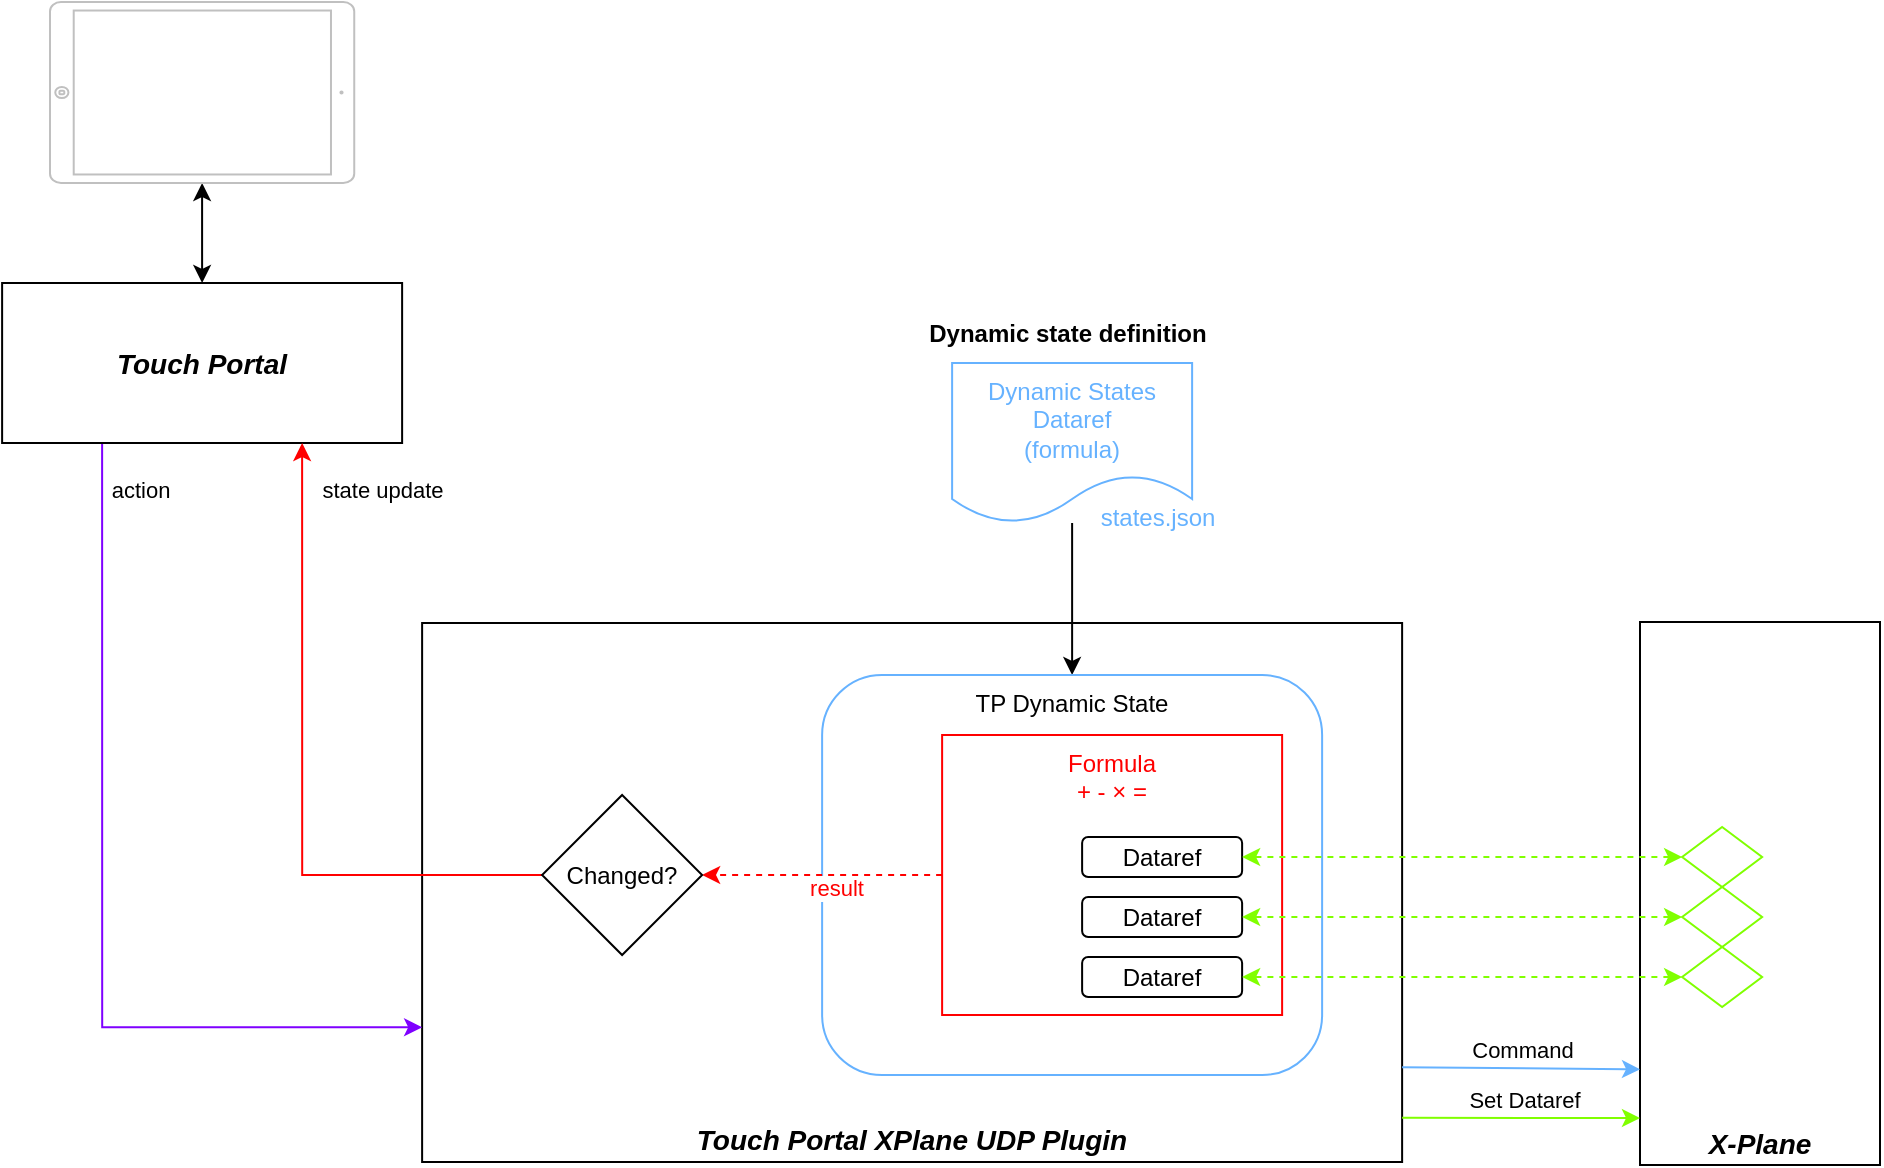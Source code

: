 <mxfile version="23.0.2" type="device">
  <diagram name="Page-1" id="JbYBeMXnZNr-NZvsiNnk">
    <mxGraphModel dx="1456" dy="1007" grid="1" gridSize="10" guides="1" tooltips="1" connect="1" arrows="1" fold="1" page="1" pageScale="1" pageWidth="1169" pageHeight="827" math="0" shadow="0">
      <root>
        <mxCell id="0" />
        <mxCell id="1" parent="0" />
        <mxCell id="tVtxljHQbi2ERgvhfjST-10" value="X-Plane" style="rounded=0;whiteSpace=wrap;html=1;verticalAlign=bottom;fontSize=14;fontStyle=3" vertex="1" parent="1">
          <mxGeometry x="960" y="400" width="120" height="271.5" as="geometry" />
        </mxCell>
        <mxCell id="tVtxljHQbi2ERgvhfjST-1" value="Touch Portal XPlane UDP Plugin" style="rounded=0;whiteSpace=wrap;html=1;verticalAlign=bottom;fontSize=14;fontStyle=3" vertex="1" parent="1">
          <mxGeometry x="351.06" y="400.5" width="490" height="269.5" as="geometry" />
        </mxCell>
        <mxCell id="2txAQ-d7ZKN94Nc2W-2K-17" style="edgeStyle=orthogonalEdgeStyle;rounded=0;orthogonalLoop=1;jettySize=auto;html=1;exitX=0.25;exitY=1;exitDx=0;exitDy=0;entryX=0;entryY=0.75;entryDx=0;entryDy=0;strokeColor=#7F00FF;" parent="1" source="2txAQ-d7ZKN94Nc2W-2K-1" target="tVtxljHQbi2ERgvhfjST-1" edge="1">
          <mxGeometry relative="1" as="geometry" />
        </mxCell>
        <mxCell id="2txAQ-d7ZKN94Nc2W-2K-18" value="action" style="edgeLabel;html=1;align=center;verticalAlign=middle;resizable=0;points=[];" parent="2txAQ-d7ZKN94Nc2W-2K-17" vertex="1" connectable="0">
          <mxGeometry x="0.294" y="4" relative="1" as="geometry">
            <mxPoint x="15" y="-316" as="offset" />
          </mxGeometry>
        </mxCell>
        <mxCell id="tVtxljHQbi2ERgvhfjST-17" value="action" style="edgeLabel;html=1;align=center;verticalAlign=middle;resizable=0;points=[];" vertex="1" connectable="0" parent="2txAQ-d7ZKN94Nc2W-2K-17">
          <mxGeometry x="-0.302" y="2" relative="1" as="geometry">
            <mxPoint x="17" y="-135" as="offset" />
          </mxGeometry>
        </mxCell>
        <mxCell id="2txAQ-d7ZKN94Nc2W-2K-1" value="Touch Portal" style="rounded=0;whiteSpace=wrap;html=1;fontStyle=3;fontSize=14;" parent="1" vertex="1">
          <mxGeometry x="141.06" y="230.5" width="200" height="80" as="geometry" />
        </mxCell>
        <mxCell id="2txAQ-d7ZKN94Nc2W-2K-16" value="state update" style="edgeStyle=orthogonalEdgeStyle;rounded=0;orthogonalLoop=1;jettySize=auto;html=1;entryX=0.75;entryY=1;entryDx=0;entryDy=0;strokeColor=#FF0000;exitX=0;exitY=0.5;exitDx=0;exitDy=0;" parent="1" source="6eIMkZFGobRApuYYH3C5-13" edge="1" target="2txAQ-d7ZKN94Nc2W-2K-1">
          <mxGeometry x="0.857" y="-40" relative="1" as="geometry">
            <mxPoint as="offset" />
            <mxPoint x="410.06" y="532.5" as="sourcePoint" />
            <mxPoint x="290.06" y="316.5" as="targetPoint" />
          </mxGeometry>
        </mxCell>
        <mxCell id="2txAQ-d7ZKN94Nc2W-2K-4" style="edgeStyle=orthogonalEdgeStyle;rounded=0;orthogonalLoop=1;jettySize=auto;html=1;entryX=0.5;entryY=0;entryDx=0;entryDy=0;" parent="1" source="2txAQ-d7ZKN94Nc2W-2K-3" target="6eIMkZFGobRApuYYH3C5-1" edge="1">
          <mxGeometry relative="1" as="geometry">
            <mxPoint x="681.06" y="200.5" as="targetPoint" />
          </mxGeometry>
        </mxCell>
        <mxCell id="2txAQ-d7ZKN94Nc2W-2K-3" value="Dynamic States&lt;br&gt;Dataref&lt;br&gt;(formula)" style="shape=document;whiteSpace=wrap;html=1;boundedLbl=1;fontColor=#66B2FF;strokeColor=#66B2FF;" parent="1" vertex="1">
          <mxGeometry x="616.06" y="270.5" width="120" height="80" as="geometry" />
        </mxCell>
        <mxCell id="2txAQ-d7ZKN94Nc2W-2K-34" value="Dynamic state definition" style="text;html=1;strokeColor=none;fillColor=none;align=center;verticalAlign=middle;whiteSpace=wrap;rounded=0;fontStyle=1" parent="1" vertex="1">
          <mxGeometry x="599.06" y="240.5" width="150" height="30" as="geometry" />
        </mxCell>
        <mxCell id="2txAQ-d7ZKN94Nc2W-2K-35" value="states.json" style="text;html=1;strokeColor=none;fillColor=none;align=center;verticalAlign=middle;whiteSpace=wrap;rounded=0;fontColor=#66B2FF;" parent="1" vertex="1">
          <mxGeometry x="689.06" y="332.5" width="60" height="30" as="geometry" />
        </mxCell>
        <mxCell id="6eIMkZFGobRApuYYH3C5-1" value="TP Dynamic State" style="rounded=1;whiteSpace=wrap;html=1;verticalAlign=top;strokeColor=#66B2FF;" parent="1" vertex="1">
          <mxGeometry x="551.06" y="426.5" width="250" height="200" as="geometry" />
        </mxCell>
        <mxCell id="6eIMkZFGobRApuYYH3C5-2" value="Formula&lt;br&gt;+ - × =" style="rounded=0;whiteSpace=wrap;html=1;verticalAlign=top;strokeColor=#FF0000;fontColor=#FF0000;" parent="1" vertex="1">
          <mxGeometry x="611.06" y="456.5" width="170" height="140" as="geometry" />
        </mxCell>
        <mxCell id="6eIMkZFGobRApuYYH3C5-3" value="Dataref" style="rounded=1;whiteSpace=wrap;html=1;" parent="1" vertex="1">
          <mxGeometry x="681.06" y="537.5" width="80" height="20" as="geometry" />
        </mxCell>
        <mxCell id="6eIMkZFGobRApuYYH3C5-4" value="Dataref" style="rounded=1;whiteSpace=wrap;html=1;" parent="1" vertex="1">
          <mxGeometry x="681.06" y="567.5" width="80" height="20" as="geometry" />
        </mxCell>
        <mxCell id="6eIMkZFGobRApuYYH3C5-5" value="Dataref" style="rounded=1;whiteSpace=wrap;html=1;" parent="1" vertex="1">
          <mxGeometry x="681.06" y="507.5" width="80" height="20" as="geometry" />
        </mxCell>
        <mxCell id="6eIMkZFGobRApuYYH3C5-6" value="" style="edgeStyle=none;orthogonalLoop=1;jettySize=auto;html=1;rounded=0;entryX=1;entryY=0.5;entryDx=0;entryDy=0;strokeColor=#80FF00;dashed=1;exitX=0;exitY=0.5;exitDx=0;exitDy=0;startArrow=classic;startFill=1;" parent="1" source="6eIMkZFGobRApuYYH3C5-16" target="6eIMkZFGobRApuYYH3C5-5" edge="1">
          <mxGeometry width="100" relative="1" as="geometry">
            <mxPoint x="941.06" y="517.5" as="sourcePoint" />
            <mxPoint x="1041.06" y="517.5" as="targetPoint" />
            <Array as="points" />
          </mxGeometry>
        </mxCell>
        <mxCell id="6eIMkZFGobRApuYYH3C5-7" value="" style="edgeStyle=none;orthogonalLoop=1;jettySize=auto;html=1;rounded=0;entryX=1;entryY=0.5;entryDx=0;entryDy=0;strokeColor=#80FF00;dashed=1;exitX=0;exitY=0.5;exitDx=0;exitDy=0;startArrow=classic;startFill=1;" parent="1" source="6eIMkZFGobRApuYYH3C5-18" target="6eIMkZFGobRApuYYH3C5-3" edge="1">
          <mxGeometry width="100" relative="1" as="geometry">
            <mxPoint x="941.06" y="547.5" as="sourcePoint" />
            <mxPoint x="771.06" y="527.5" as="targetPoint" />
            <Array as="points" />
          </mxGeometry>
        </mxCell>
        <mxCell id="6eIMkZFGobRApuYYH3C5-8" value="" style="edgeStyle=none;orthogonalLoop=1;jettySize=auto;html=1;rounded=0;entryX=1;entryY=0.5;entryDx=0;entryDy=0;strokeColor=#80FF00;dashed=1;exitX=0;exitY=0.5;exitDx=0;exitDy=0;startArrow=classic;startFill=1;" parent="1" source="6eIMkZFGobRApuYYH3C5-19" target="6eIMkZFGobRApuYYH3C5-4" edge="1">
          <mxGeometry width="100" relative="1" as="geometry">
            <mxPoint x="941.06" y="577.5" as="sourcePoint" />
            <mxPoint x="781.06" y="537.5" as="targetPoint" />
            <Array as="points" />
          </mxGeometry>
        </mxCell>
        <mxCell id="6eIMkZFGobRApuYYH3C5-9" value="" style="edgeStyle=none;orthogonalLoop=1;jettySize=auto;html=1;rounded=0;strokeColor=#FF0000;dashed=1;exitX=0;exitY=0.5;exitDx=0;exitDy=0;entryX=1;entryY=0.5;entryDx=0;entryDy=0;" parent="1" source="6eIMkZFGobRApuYYH3C5-2" target="6eIMkZFGobRApuYYH3C5-13" edge="1">
          <mxGeometry width="100" relative="1" as="geometry">
            <mxPoint x="591.06" y="535.5" as="sourcePoint" />
            <mxPoint x="511.06" y="536.5" as="targetPoint" />
            <Array as="points" />
          </mxGeometry>
        </mxCell>
        <mxCell id="6eIMkZFGobRApuYYH3C5-11" value="result" style="edgeLabel;html=1;align=center;verticalAlign=middle;resizable=0;points=[];fontColor=#FF0000;" parent="6eIMkZFGobRApuYYH3C5-9" vertex="1" connectable="0">
          <mxGeometry x="-0.15" y="3" relative="1" as="geometry">
            <mxPoint x="-2" y="3" as="offset" />
          </mxGeometry>
        </mxCell>
        <mxCell id="6eIMkZFGobRApuYYH3C5-13" value="Changed?" style="rhombus;whiteSpace=wrap;html=1;" parent="1" vertex="1">
          <mxGeometry x="411.06" y="486.5" width="80" height="80" as="geometry" />
        </mxCell>
        <mxCell id="6eIMkZFGobRApuYYH3C5-16" value="" style="rhombus;whiteSpace=wrap;html=1;strokeColor=#80FF00;" parent="1" vertex="1">
          <mxGeometry x="981.06" y="502.5" width="40" height="30" as="geometry" />
        </mxCell>
        <mxCell id="6eIMkZFGobRApuYYH3C5-18" value="" style="rhombus;whiteSpace=wrap;html=1;strokeColor=#80FF00;" parent="1" vertex="1">
          <mxGeometry x="981.06" y="532.5" width="40" height="30" as="geometry" />
        </mxCell>
        <mxCell id="6eIMkZFGobRApuYYH3C5-19" value="" style="rhombus;whiteSpace=wrap;html=1;strokeColor=#80FF00;" parent="1" vertex="1">
          <mxGeometry x="981.06" y="562.5" width="40" height="30" as="geometry" />
        </mxCell>
        <mxCell id="tVtxljHQbi2ERgvhfjST-5" style="edgeStyle=orthogonalEdgeStyle;rounded=0;orthogonalLoop=1;jettySize=auto;html=1;exitX=1;exitY=0.75;exitDx=0;exitDy=0;entryX=0;entryY=0.75;entryDx=0;entryDy=0;strokeColor=#66B2FF;" edge="1" parent="1">
          <mxGeometry relative="1" as="geometry">
            <mxPoint x="841.06" y="622.625" as="sourcePoint" />
            <mxPoint x="960" y="623.625" as="targetPoint" />
            <Array as="points">
              <mxPoint x="841" y="624" />
            </Array>
          </mxGeometry>
        </mxCell>
        <mxCell id="tVtxljHQbi2ERgvhfjST-6" value="Command" style="edgeLabel;html=1;align=center;verticalAlign=middle;resizable=0;points=[];" vertex="1" connectable="0" parent="tVtxljHQbi2ERgvhfjST-5">
          <mxGeometry x="0.059" y="2" relative="1" as="geometry">
            <mxPoint x="-3" y="-7" as="offset" />
          </mxGeometry>
        </mxCell>
        <mxCell id="tVtxljHQbi2ERgvhfjST-13" style="edgeStyle=orthogonalEdgeStyle;rounded=0;orthogonalLoop=1;jettySize=auto;html=1;entryX=0.5;entryY=0;entryDx=0;entryDy=0;startArrow=classic;startFill=1;" edge="1" parent="1" source="tVtxljHQbi2ERgvhfjST-12" target="2txAQ-d7ZKN94Nc2W-2K-1">
          <mxGeometry relative="1" as="geometry" />
        </mxCell>
        <mxCell id="tVtxljHQbi2ERgvhfjST-12" value="" style="html=1;verticalLabelPosition=bottom;labelBackgroundColor=#ffffff;verticalAlign=top;shadow=0;dashed=0;strokeWidth=1;shape=mxgraph.ios7.misc.ipad10inch;strokeColor=#c0c0c0;direction=south;" vertex="1" parent="1">
          <mxGeometry x="165" y="90" width="152.12" height="90.5" as="geometry" />
        </mxCell>
        <mxCell id="tVtxljHQbi2ERgvhfjST-15" value="" style="endArrow=classic;html=1;rounded=0;exitX=1;exitY=0.881;exitDx=0;exitDy=0;exitPerimeter=0;strokeColor=#80FF00;" edge="1" parent="1">
          <mxGeometry width="50" height="50" relative="1" as="geometry">
            <mxPoint x="841.06" y="647.929" as="sourcePoint" />
            <mxPoint x="960" y="648" as="targetPoint" />
          </mxGeometry>
        </mxCell>
        <mxCell id="tVtxljHQbi2ERgvhfjST-16" value="Set Dataref" style="edgeLabel;html=1;align=center;verticalAlign=middle;resizable=0;points=[];" vertex="1" connectable="0" parent="tVtxljHQbi2ERgvhfjST-15">
          <mxGeometry x="0.029" y="9" relative="1" as="geometry">
            <mxPoint as="offset" />
          </mxGeometry>
        </mxCell>
      </root>
    </mxGraphModel>
  </diagram>
</mxfile>

